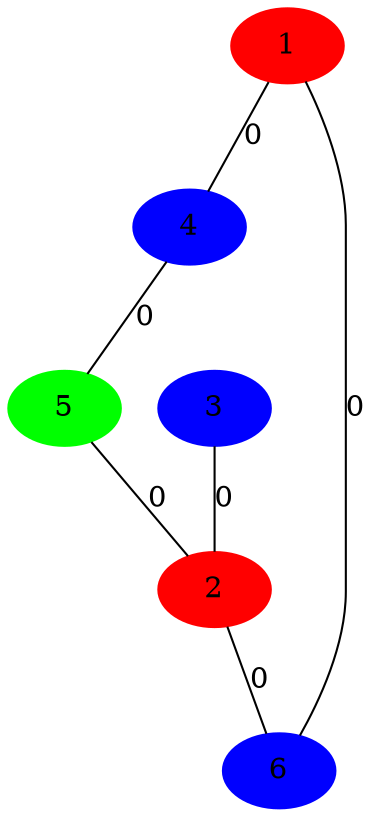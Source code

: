 graph{
1 [color=red,style=filled];
2 [color=red,style=filled];
3 [color=blue,style=filled];
4 [color=blue,style=filled];
5 [color=green,style=filled];
6 [color=blue,style=filled];
1 -- 4 [label=0];
3 -- 2 [label=0];
2 -- 6 [label=0];
6 -- 1 [label=0];
5 -- 2 [label=0];
4 -- 5 [label=0];
}